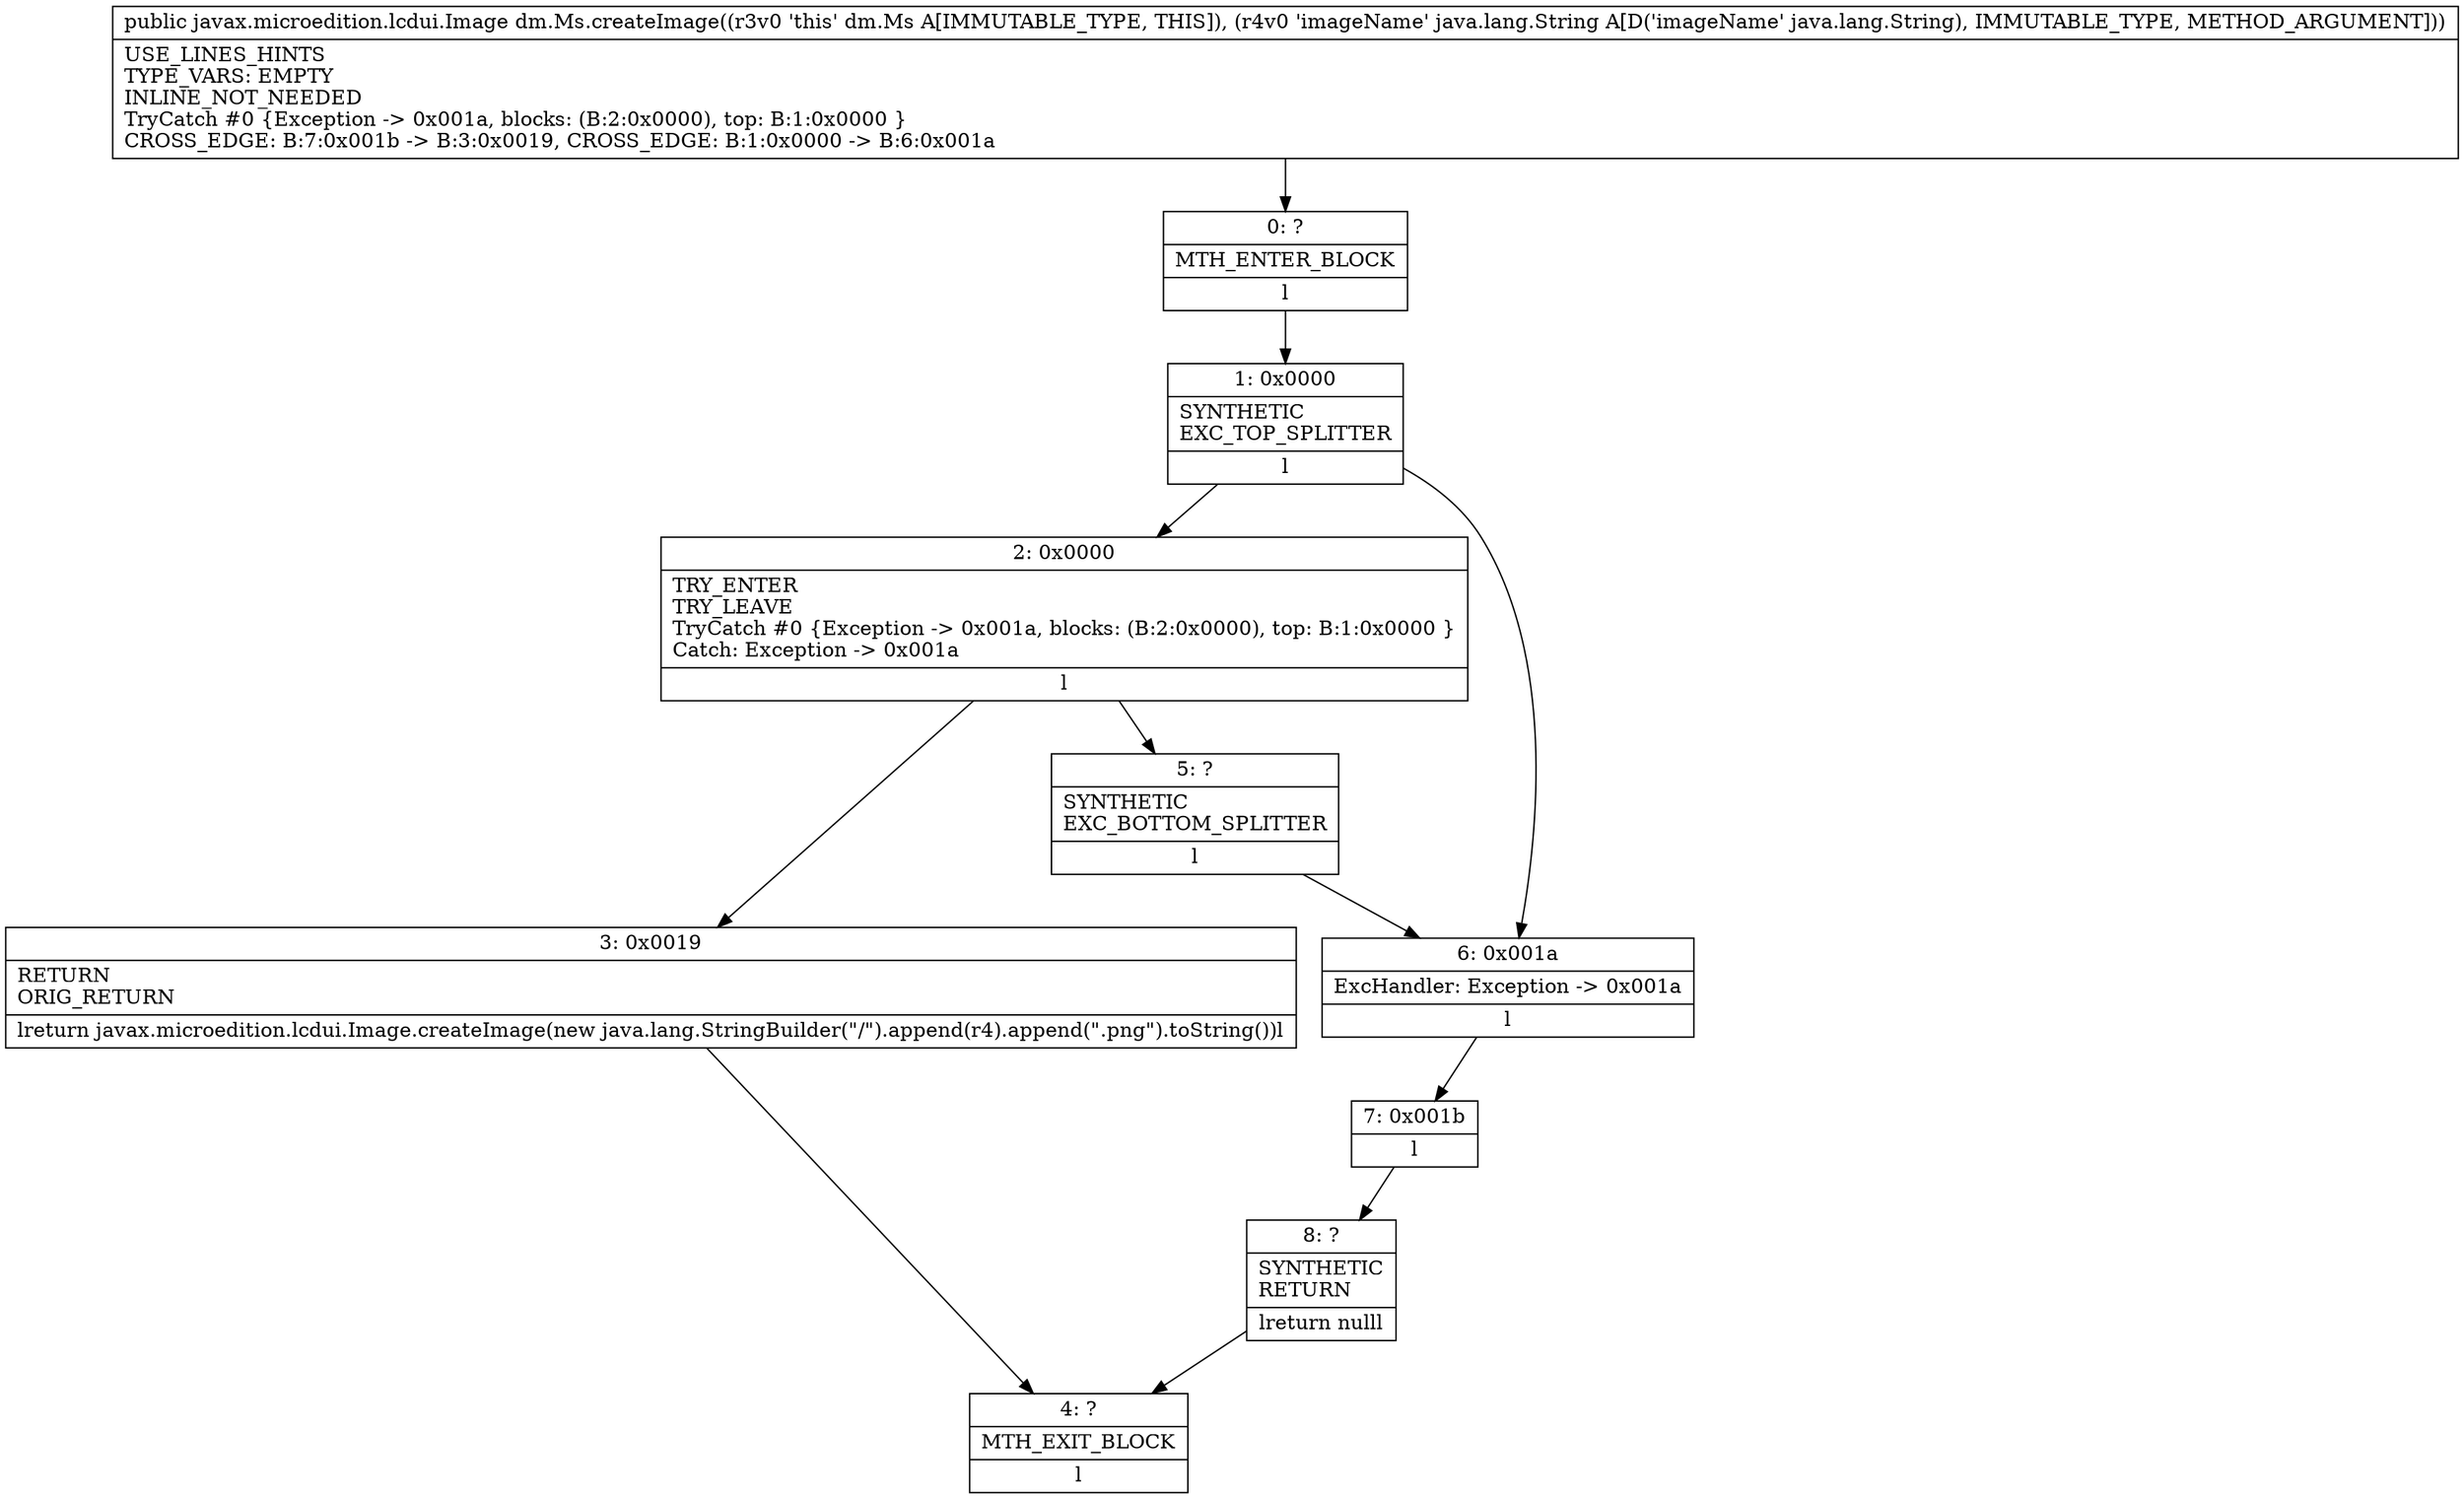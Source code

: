 digraph "CFG fordm.Ms.createImage(Ljava\/lang\/String;)Ljavax\/microedition\/lcdui\/Image;" {
Node_0 [shape=record,label="{0\:\ ?|MTH_ENTER_BLOCK\l|l}"];
Node_1 [shape=record,label="{1\:\ 0x0000|SYNTHETIC\lEXC_TOP_SPLITTER\l|l}"];
Node_2 [shape=record,label="{2\:\ 0x0000|TRY_ENTER\lTRY_LEAVE\lTryCatch #0 \{Exception \-\> 0x001a, blocks: (B:2:0x0000), top: B:1:0x0000 \}\lCatch: Exception \-\> 0x001a\l|l}"];
Node_3 [shape=record,label="{3\:\ 0x0019|RETURN\lORIG_RETURN\l|lreturn javax.microedition.lcdui.Image.createImage(new java.lang.StringBuilder(\"\/\").append(r4).append(\".png\").toString())l}"];
Node_4 [shape=record,label="{4\:\ ?|MTH_EXIT_BLOCK\l|l}"];
Node_5 [shape=record,label="{5\:\ ?|SYNTHETIC\lEXC_BOTTOM_SPLITTER\l|l}"];
Node_6 [shape=record,label="{6\:\ 0x001a|ExcHandler: Exception \-\> 0x001a\l|l}"];
Node_7 [shape=record,label="{7\:\ 0x001b|l}"];
Node_8 [shape=record,label="{8\:\ ?|SYNTHETIC\lRETURN\l|lreturn nulll}"];
MethodNode[shape=record,label="{public javax.microedition.lcdui.Image dm.Ms.createImage((r3v0 'this' dm.Ms A[IMMUTABLE_TYPE, THIS]), (r4v0 'imageName' java.lang.String A[D('imageName' java.lang.String), IMMUTABLE_TYPE, METHOD_ARGUMENT]))  | USE_LINES_HINTS\lTYPE_VARS: EMPTY\lINLINE_NOT_NEEDED\lTryCatch #0 \{Exception \-\> 0x001a, blocks: (B:2:0x0000), top: B:1:0x0000 \}\lCROSS_EDGE: B:7:0x001b \-\> B:3:0x0019, CROSS_EDGE: B:1:0x0000 \-\> B:6:0x001a\l}"];
MethodNode -> Node_0;
Node_0 -> Node_1;
Node_1 -> Node_2;
Node_1 -> Node_6;
Node_2 -> Node_3;
Node_2 -> Node_5;
Node_3 -> Node_4;
Node_5 -> Node_6;
Node_6 -> Node_7;
Node_7 -> Node_8;
Node_8 -> Node_4;
}

